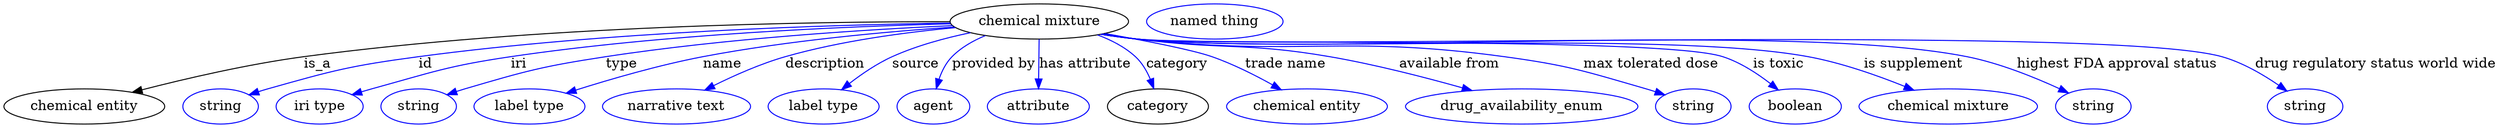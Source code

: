 digraph {
	graph [bb="0,0,2536.9,123"];
	node [label="\N"];
	"chemical mixture"	[height=0.5,
		label="chemical mixture",
		pos="1054.9,105",
		width=2.5276];
	"chemical entity"	[height=0.5,
		pos="81.893,18",
		width=2.2748];
	"chemical mixture" -> "chemical entity"	[label=is_a,
		lp="321.89,61.5",
		pos="e,131.28,32.486 963.89,104.73 822.78,104.74 542.92,100.27 307.89,69 250.68,61.387 186.52,46.577 141.22,35.042"];
	id	[color=blue,
		height=0.5,
		label=string,
		pos="219.89,18",
		width=1.0652];
	"chemical mixture" -> id	[color=blue,
		label=id,
		lp="434.89,61.5",
		pos="e,248.88,29.984 964.17,103.13 841.89,101 617.63,93.724 427.89,69 355.89,59.618 337.83,55.499 267.89,36 264.78,35.133 261.59,34.168 \
258.39,33.151",
		style=solid];
	iri	[color=blue,
		height=0.5,
		label="iri type",
		pos="320.89,18",
		width=1.2277];
	"chemical mixture" -> iri	[color=blue,
		label=iri,
		lp="523.89,61.5",
		pos="e,354.28,29.82 964.29,102.67 856.79,100.05 672.42,92.237 515.89,69 462.78,61.116 403.19,44.688 364.02,32.81",
		style=solid];
	type	[color=blue,
		height=0.5,
		label=string,
		pos="421.89,18",
		width=1.0652];
	"chemical mixture" -> type	[color=blue,
		label=type,
		lp="628.89,61.5",
		pos="e,450.54,29.989 966.4,100.8 876.85,96.672 734.63,87.667 612.89,69 547.99,59.049 531.88,54.534 468.89,36 465.99,35.146 463.01,34.209 \
460.02,33.227",
		style=solid];
	name	[color=blue,
		height=0.5,
		label="label type",
		pos="534.89,18",
		width=1.5707];
	"chemical mixture" -> name	[color=blue,
		label=name,
		lp="731.89,61.5",
		pos="e,572.42,31.655 968.31,99.335 898.59,94.581 798.33,85.488 711.89,69 667.17,60.468 617.35,45.928 581.99,34.72",
		style=solid];
	description	[color=blue,
		height=0.5,
		label="narrative text",
		pos="684.89,18",
		width=2.0943];
	"chemical mixture" -> description	[color=blue,
		label=description,
		lp="836.39,61.5",
		pos="e,713.7,34.764 969.64,98.706 918.5,94.004 852.6,85.232 795.89,69 770.69,61.788 743.86,49.83 722.89,39.417",
		style=solid];
	source	[color=blue,
		height=0.5,
		label="label type",
		pos="834.89,18",
		width=1.5707];
	"chemical mixture" -> source	[color=blue,
		label=source,
		lp="928.89,61.5",
		pos="e,853.25,35.187 984.71,93.523 958.89,88.156 929.87,80.295 904.89,69 889.41,61.999 873.87,51.348 861.38,41.673",
		style=solid];
	"provided by"	[color=blue,
		height=0.5,
		label=agent,
		pos="946.89,18",
		width=1.0291];
	"chemical mixture" -> "provided by"	[color=blue,
		label="provided by",
		lp="1008.4,61.5",
		pos="e,949.76,36.214 999.78,90.512 987.42,85.407 975.23,78.446 965.89,69 959.67,62.709 955.45,54.176 952.6,45.94",
		style=solid];
	"has attribute"	[color=blue,
		height=0.5,
		label=attribute,
		pos="1053.9,18",
		width=1.4443];
	"chemical mixture" -> "has attribute"	[color=blue,
		label="has attribute",
		lp="1101.9,61.5",
		pos="e,1054.1,36.175 1054.7,86.799 1054.6,75.163 1054.4,59.548 1054.2,46.237",
		style=solid];
	category	[height=0.5,
		pos="1174.9,18",
		width=1.4263];
	"chemical mixture" -> category	[color=blue,
		label=category,
		lp="1195.4,61.5",
		pos="e,1171,36.344 1114.4,91.368 1128.3,86.225 1142.1,79.033 1152.9,69 1159.6,62.776 1164.3,54.158 1167.7,45.829",
		style=solid];
	"trade name"	[color=blue,
		height=0.5,
		label="chemical entity",
		pos="1325.9,18",
		width=2.2748];
	"chemical mixture" -> "trade name"	[color=blue,
		label="trade name",
		lp="1304.9,61.5",
		pos="e,1300.2,35.129 1121.9,92.72 1162.9,85.439 1211,76.047 1230.9,69 1251.8,61.582 1273.9,50.229 1291.5,40.215",
		style=solid];
	"available from"	[color=blue,
		height=0.5,
		label=drug_availability_enum,
		pos="1543.9,18",
		width=3.2858];
	"chemical mixture" -> "available from"	[color=blue,
		label="available from",
		lp="1471.4,61.5",
		pos="e,1493.3,34.411 1119.6,92.257 1131.3,90.342 1143.5,88.498 1154.9,87 1241.2,75.698 1264.1,83.909 1349.9,69 1395.2,61.124 1445.4,48.051 \
1483.4,37.247",
		style=solid];
	"max tolerated dose"	[color=blue,
		height=0.5,
		label=string,
		pos="1718.9,18",
		width=1.0652];
	"chemical mixture" -> "max tolerated dose"	[color=blue,
		label="max tolerated dose",
		lp="1675.9,61.5",
		pos="e,1689.9,29.88 1118.2,92.057 1130.4,90.102 1143,88.295 1154.9,87 1319.4,69.097 1362.9,91.576 1526.9,69 1591.9,60.045 1607.8,54.324 \
1670.9,36 1674,35.099 1677.2,34.11 1680.4,33.076",
		style=solid];
	"is toxic"	[color=blue,
		height=0.5,
		label=boolean,
		pos="1821.9,18",
		width=1.2999];
	"chemical mixture" -> "is toxic"	[color=blue,
		label="is toxic",
		lp="1805.9,61.5",
		pos="e,1804.9,34.908 1117.9,91.926 1130.1,89.97 1142.9,88.196 1154.9,87 1220.6,80.451 1686.1,89.483 1748.9,69 1766.5,63.238 1783.8,51.766 \
1797.1,41.263",
		style=solid];
	"is supplement"	[color=blue,
		height=0.5,
		label="chemical mixture",
		pos="1977.9,18",
		width=2.5276];
	"chemical mixture" -> "is supplement"	[color=blue,
		label="is supplement",
		lp="1942.4,61.5",
		pos="e,1943.1,34.682 1117.7,91.931 1130,89.961 1142.8,88.182 1154.9,87 1305.6,72.277 1687,96.473 1835.9,69 1869.7,62.763 1906.2,49.741 \
1933.8,38.55",
		style=solid];
	"highest FDA approval status"	[color=blue,
		height=0.5,
		label=string,
		pos="2124.9,18",
		width=1.0652];
	"chemical mixture" -> "highest FDA approval status"	[color=blue,
		label="highest FDA approval status",
		lp="2150.4,61.5",
		pos="e,2099.7,31.899 1117.7,91.882 1130,89.917 1142.8,88.151 1154.9,87 1341.2,69.269 1813.4,105.61 1996.9,69 2029.9,62.42 2065.4,47.922 \
2090.6,36.224",
		style=solid];
	"drug regulatory status world wide"	[color=blue,
		height=0.5,
		label=string,
		pos="2340.9,18",
		width=1.0652];
	"chemical mixture" -> "drug regulatory status world wide"	[color=blue,
		label="drug regulatory status world wide",
		lp="2413.9,61.5",
		pos="e,2322.2,34.042 1117.4,91.876 1129.8,89.898 1142.7,88.129 1154.9,87 1276.8,75.705 2139.1,102.44 2256.9,69 2277.6,63.134 2298.3,50.847 \
2314,39.922",
		style=solid];
	"named thing_category"	[color=blue,
		height=0.5,
		label="named thing",
		pos="1233.9,105",
		width=1.9318];
}
